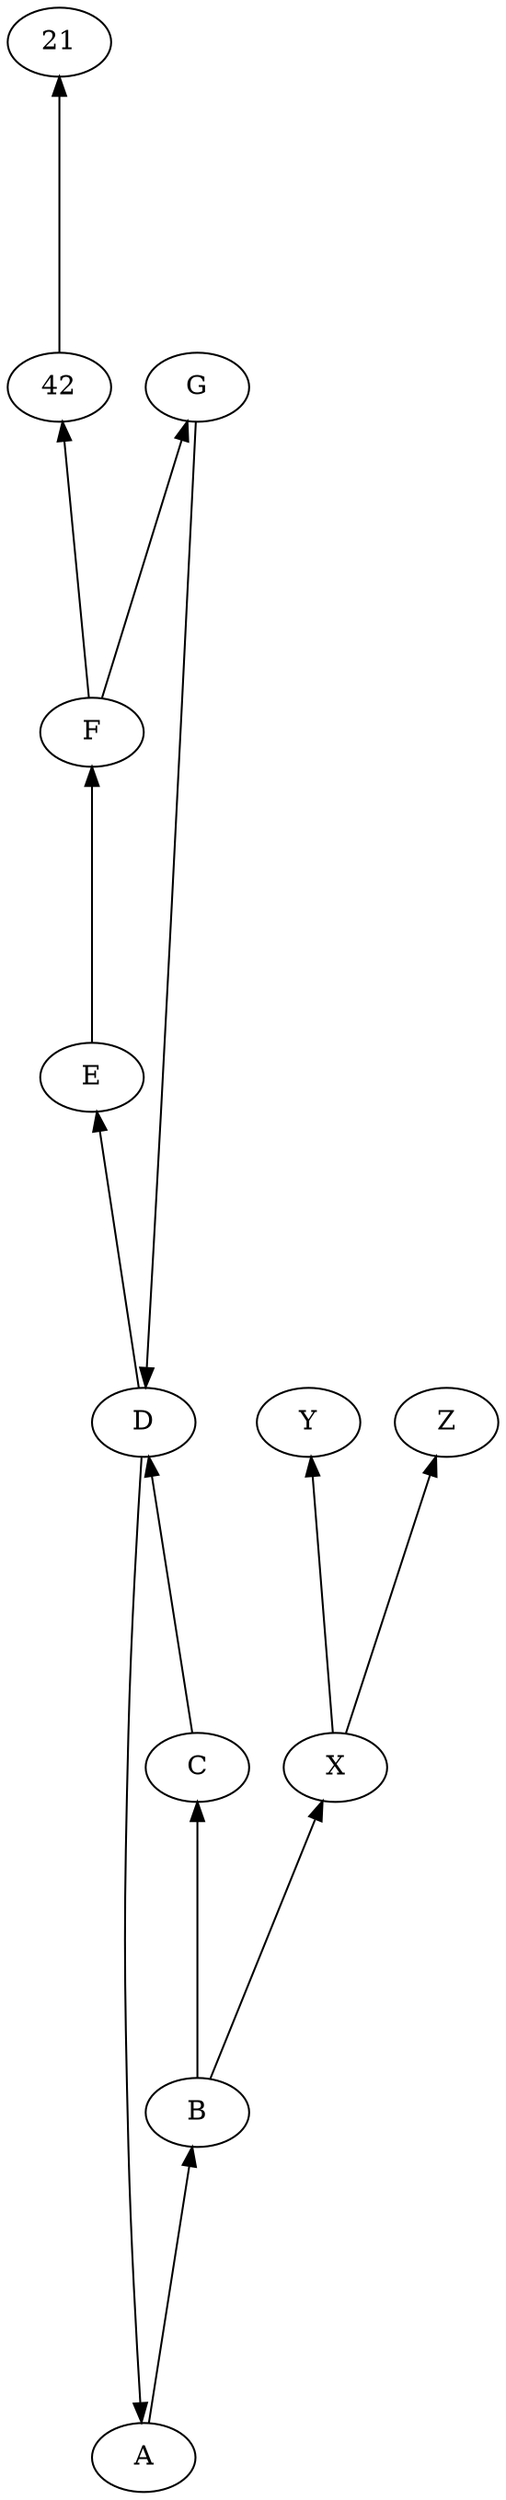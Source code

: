 digraph {
    ratio="compress"
    rankdir=BT
    ranksep="2.0 equally"
    
    A -> B
    B -> C
    C -> D
    D -> E
    E -> F
    F -> G

    D -> A
    G -> D

    B -> X
    X -> Y
    X -> Z

    F -> 42
    42 -> 21
}
